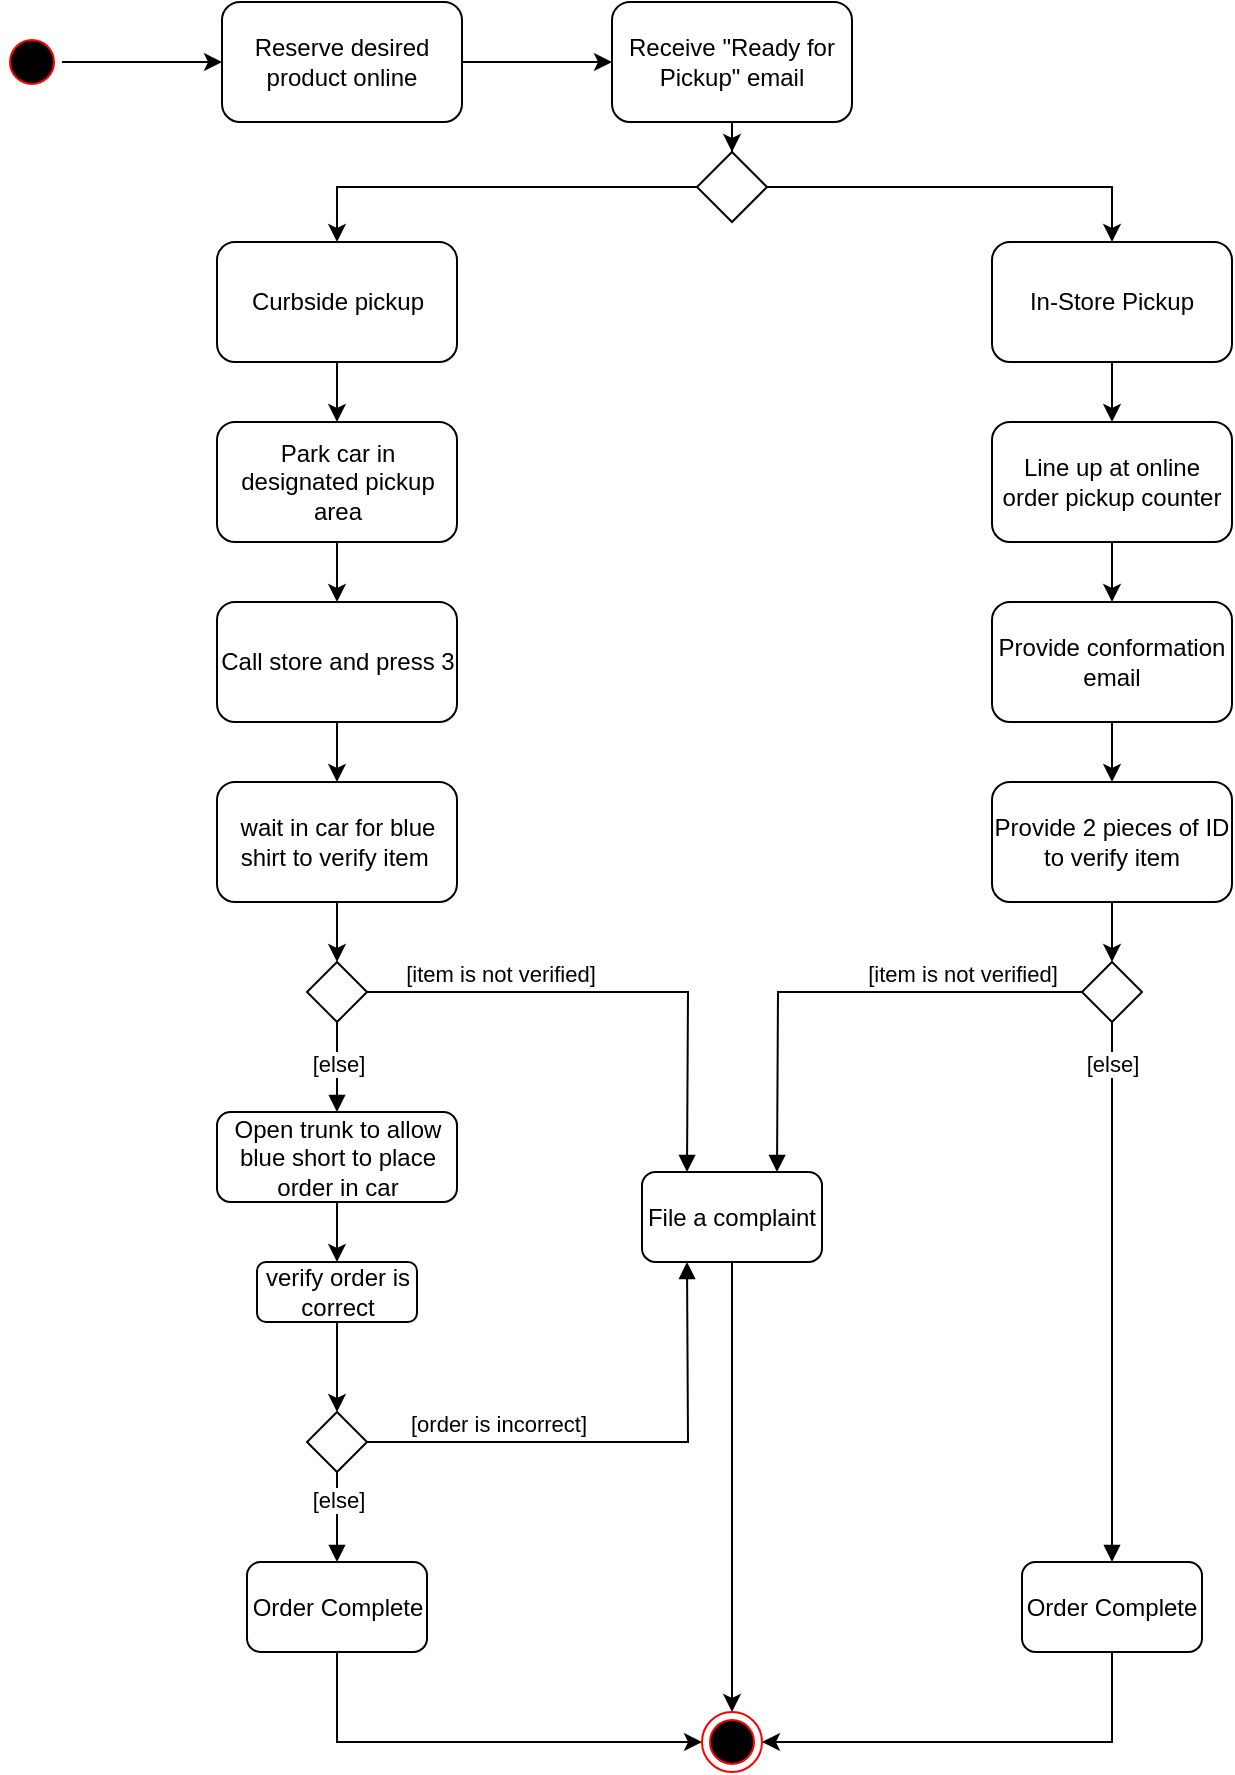 <mxfile version="20.8.5" type="device"><diagram id="LCZdIxAU6pkfke95mXnJ" name="Page-1"><mxGraphModel dx="1167" dy="610" grid="1" gridSize="15" guides="1" tooltips="1" connect="1" arrows="1" fold="1" page="1" pageScale="1" pageWidth="850" pageHeight="1100" math="0" shadow="0"><root><mxCell id="0"/><mxCell id="1" parent="0"/><mxCell id="8Xml3t4cnJZwPvenYYMP-23" style="edgeStyle=orthogonalEdgeStyle;rounded=0;orthogonalLoop=1;jettySize=auto;html=1;exitX=1;exitY=0.5;exitDx=0;exitDy=0;entryX=0;entryY=0.5;entryDx=0;entryDy=0;" edge="1" parent="1" source="8Xml3t4cnJZwPvenYYMP-1" target="8Xml3t4cnJZwPvenYYMP-9"><mxGeometry relative="1" as="geometry"/></mxCell><mxCell id="8Xml3t4cnJZwPvenYYMP-1" value="" style="ellipse;html=1;shape=startState;fillColor=#000000;strokeColor=#ff0000;" vertex="1" parent="1"><mxGeometry x="60" y="45" width="30" height="30" as="geometry"/></mxCell><mxCell id="8Xml3t4cnJZwPvenYYMP-24" style="edgeStyle=orthogonalEdgeStyle;rounded=0;orthogonalLoop=1;jettySize=auto;html=1;exitX=1;exitY=0.5;exitDx=0;exitDy=0;entryX=0;entryY=0.5;entryDx=0;entryDy=0;" edge="1" parent="1" source="8Xml3t4cnJZwPvenYYMP-9" target="8Xml3t4cnJZwPvenYYMP-12"><mxGeometry relative="1" as="geometry"/></mxCell><mxCell id="8Xml3t4cnJZwPvenYYMP-9" value="Reserve desired product online" style="rounded=1;whiteSpace=wrap;html=1;" vertex="1" parent="1"><mxGeometry x="170" y="30" width="120" height="60" as="geometry"/></mxCell><mxCell id="8Xml3t4cnJZwPvenYYMP-16" style="edgeStyle=orthogonalEdgeStyle;rounded=0;orthogonalLoop=1;jettySize=auto;html=1;entryX=0.5;entryY=0;entryDx=0;entryDy=0;" edge="1" parent="1" source="8Xml3t4cnJZwPvenYYMP-12" target="8Xml3t4cnJZwPvenYYMP-15"><mxGeometry relative="1" as="geometry"/></mxCell><mxCell id="8Xml3t4cnJZwPvenYYMP-12" value="Receive &quot;Ready for Pickup&quot; email" style="rounded=1;whiteSpace=wrap;html=1;" vertex="1" parent="1"><mxGeometry x="365" y="30" width="120" height="60" as="geometry"/></mxCell><mxCell id="8Xml3t4cnJZwPvenYYMP-21" style="edgeStyle=orthogonalEdgeStyle;rounded=0;orthogonalLoop=1;jettySize=auto;html=1;exitX=0;exitY=0.5;exitDx=0;exitDy=0;entryX=0.5;entryY=0;entryDx=0;entryDy=0;" edge="1" parent="1" source="8Xml3t4cnJZwPvenYYMP-15" target="8Xml3t4cnJZwPvenYYMP-18"><mxGeometry relative="1" as="geometry"/></mxCell><mxCell id="8Xml3t4cnJZwPvenYYMP-22" style="edgeStyle=orthogonalEdgeStyle;rounded=0;orthogonalLoop=1;jettySize=auto;html=1;exitX=1;exitY=0.5;exitDx=0;exitDy=0;entryX=0.5;entryY=0;entryDx=0;entryDy=0;" edge="1" parent="1" source="8Xml3t4cnJZwPvenYYMP-15" target="8Xml3t4cnJZwPvenYYMP-19"><mxGeometry relative="1" as="geometry"/></mxCell><mxCell id="8Xml3t4cnJZwPvenYYMP-15" value="" style="rhombus;whiteSpace=wrap;html=1;" vertex="1" parent="1"><mxGeometry x="407.5" y="105" width="35" height="35" as="geometry"/></mxCell><mxCell id="8Xml3t4cnJZwPvenYYMP-26" style="edgeStyle=orthogonalEdgeStyle;rounded=0;orthogonalLoop=1;jettySize=auto;html=1;exitX=0.5;exitY=1;exitDx=0;exitDy=0;entryX=0.5;entryY=0;entryDx=0;entryDy=0;" edge="1" parent="1" source="8Xml3t4cnJZwPvenYYMP-18" target="8Xml3t4cnJZwPvenYYMP-25"><mxGeometry relative="1" as="geometry"><mxPoint x="227.5" y="240" as="sourcePoint"/></mxGeometry></mxCell><mxCell id="8Xml3t4cnJZwPvenYYMP-18" value="Curbside pickup" style="rounded=1;whiteSpace=wrap;html=1;" vertex="1" parent="1"><mxGeometry x="167.5" y="150" width="120" height="60" as="geometry"/></mxCell><mxCell id="8Xml3t4cnJZwPvenYYMP-53" style="edgeStyle=orthogonalEdgeStyle;rounded=0;orthogonalLoop=1;jettySize=auto;html=1;exitX=0.5;exitY=1;exitDx=0;exitDy=0;entryX=0.5;entryY=0;entryDx=0;entryDy=0;" edge="1" parent="1" source="8Xml3t4cnJZwPvenYYMP-19" target="8Xml3t4cnJZwPvenYYMP-52"><mxGeometry relative="1" as="geometry"/></mxCell><mxCell id="8Xml3t4cnJZwPvenYYMP-19" value="In-Store Pickup" style="rounded=1;whiteSpace=wrap;html=1;" vertex="1" parent="1"><mxGeometry x="555" y="150" width="120" height="60" as="geometry"/></mxCell><mxCell id="8Xml3t4cnJZwPvenYYMP-29" style="edgeStyle=orthogonalEdgeStyle;rounded=0;orthogonalLoop=1;jettySize=auto;html=1;exitX=0.5;exitY=1;exitDx=0;exitDy=0;entryX=0.5;entryY=0;entryDx=0;entryDy=0;" edge="1" parent="1" source="8Xml3t4cnJZwPvenYYMP-25" target="8Xml3t4cnJZwPvenYYMP-28"><mxGeometry relative="1" as="geometry"/></mxCell><mxCell id="8Xml3t4cnJZwPvenYYMP-25" value="Park car in designated pickup area" style="rounded=1;whiteSpace=wrap;html=1;" vertex="1" parent="1"><mxGeometry x="167.5" y="240" width="120" height="60" as="geometry"/></mxCell><mxCell id="8Xml3t4cnJZwPvenYYMP-32" style="edgeStyle=orthogonalEdgeStyle;rounded=0;orthogonalLoop=1;jettySize=auto;html=1;exitX=0.5;exitY=1;exitDx=0;exitDy=0;entryX=0.5;entryY=0;entryDx=0;entryDy=0;" edge="1" parent="1" source="8Xml3t4cnJZwPvenYYMP-27" target="8Xml3t4cnJZwPvenYYMP-31"><mxGeometry relative="1" as="geometry"/></mxCell><mxCell id="8Xml3t4cnJZwPvenYYMP-27" value="wait in car for blue shirt to verify item&amp;nbsp;" style="rounded=1;whiteSpace=wrap;html=1;" vertex="1" parent="1"><mxGeometry x="167.5" y="420" width="120" height="60" as="geometry"/></mxCell><mxCell id="8Xml3t4cnJZwPvenYYMP-30" style="edgeStyle=orthogonalEdgeStyle;rounded=0;orthogonalLoop=1;jettySize=auto;html=1;entryX=0.5;entryY=0;entryDx=0;entryDy=0;" edge="1" parent="1" source="8Xml3t4cnJZwPvenYYMP-28" target="8Xml3t4cnJZwPvenYYMP-27"><mxGeometry relative="1" as="geometry"/></mxCell><mxCell id="8Xml3t4cnJZwPvenYYMP-28" value="Call store and press 3" style="rounded=1;whiteSpace=wrap;html=1;" vertex="1" parent="1"><mxGeometry x="167.5" y="330" width="120" height="60" as="geometry"/></mxCell><mxCell id="8Xml3t4cnJZwPvenYYMP-31" value="" style="rhombus;whiteSpace=wrap;html=1;" vertex="1" parent="1"><mxGeometry x="212.5" y="510" width="30" height="30" as="geometry"/></mxCell><mxCell id="8Xml3t4cnJZwPvenYYMP-34" value="[item is not verified]" style="html=1;verticalAlign=bottom;endArrow=block;rounded=0;exitX=1;exitY=0.5;exitDx=0;exitDy=0;entryX=0.25;entryY=0;entryDx=0;entryDy=0;" edge="1" parent="1" source="8Xml3t4cnJZwPvenYYMP-31" target="8Xml3t4cnJZwPvenYYMP-35"><mxGeometry x="-0.469" width="80" relative="1" as="geometry"><mxPoint x="267.5" y="540" as="sourcePoint"/><mxPoint x="42.5" y="525" as="targetPoint"/><Array as="points"><mxPoint x="403" y="525"/></Array><mxPoint as="offset"/></mxGeometry></mxCell><mxCell id="8Xml3t4cnJZwPvenYYMP-71" style="edgeStyle=orthogonalEdgeStyle;rounded=0;orthogonalLoop=1;jettySize=auto;html=1;entryX=0.5;entryY=0;entryDx=0;entryDy=0;" edge="1" parent="1" source="8Xml3t4cnJZwPvenYYMP-35" target="8Xml3t4cnJZwPvenYYMP-70"><mxGeometry relative="1" as="geometry"><mxPoint x="425" y="810" as="targetPoint"/></mxGeometry></mxCell><mxCell id="8Xml3t4cnJZwPvenYYMP-35" value="File a complaint" style="rounded=1;whiteSpace=wrap;html=1;" vertex="1" parent="1"><mxGeometry x="380" y="615" width="90" height="45" as="geometry"/></mxCell><mxCell id="8Xml3t4cnJZwPvenYYMP-36" value="[else]" style="html=1;verticalAlign=bottom;endArrow=block;rounded=0;exitX=0.5;exitY=1;exitDx=0;exitDy=0;entryX=0.5;entryY=0;entryDx=0;entryDy=0;" edge="1" parent="1" source="8Xml3t4cnJZwPvenYYMP-31" target="8Xml3t4cnJZwPvenYYMP-37"><mxGeometry x="0.333" width="80" relative="1" as="geometry"><mxPoint x="212.5" y="540" as="sourcePoint"/><mxPoint x="212.5" y="615" as="targetPoint"/><mxPoint as="offset"/></mxGeometry></mxCell><mxCell id="8Xml3t4cnJZwPvenYYMP-39" style="edgeStyle=orthogonalEdgeStyle;rounded=0;orthogonalLoop=1;jettySize=auto;html=1;exitX=0.5;exitY=1;exitDx=0;exitDy=0;entryX=0.5;entryY=0;entryDx=0;entryDy=0;" edge="1" parent="1" source="8Xml3t4cnJZwPvenYYMP-37" target="8Xml3t4cnJZwPvenYYMP-38"><mxGeometry relative="1" as="geometry"/></mxCell><mxCell id="8Xml3t4cnJZwPvenYYMP-37" value="Open trunk to allow blue short to place order in car" style="rounded=1;whiteSpace=wrap;html=1;" vertex="1" parent="1"><mxGeometry x="167.5" y="585" width="120" height="45" as="geometry"/></mxCell><mxCell id="8Xml3t4cnJZwPvenYYMP-43" style="edgeStyle=orthogonalEdgeStyle;rounded=0;orthogonalLoop=1;jettySize=auto;html=1;exitX=0.5;exitY=1;exitDx=0;exitDy=0;entryX=0.5;entryY=0;entryDx=0;entryDy=0;" edge="1" parent="1" source="8Xml3t4cnJZwPvenYYMP-38" target="8Xml3t4cnJZwPvenYYMP-42"><mxGeometry relative="1" as="geometry"/></mxCell><mxCell id="8Xml3t4cnJZwPvenYYMP-38" value="verify order is correct" style="rounded=1;whiteSpace=wrap;html=1;" vertex="1" parent="1"><mxGeometry x="187.5" y="660" width="80" height="30" as="geometry"/></mxCell><mxCell id="8Xml3t4cnJZwPvenYYMP-48" style="edgeStyle=orthogonalEdgeStyle;rounded=0;orthogonalLoop=1;jettySize=auto;html=1;entryX=0;entryY=0.5;entryDx=0;entryDy=0;" edge="1" parent="1" source="8Xml3t4cnJZwPvenYYMP-40" target="8Xml3t4cnJZwPvenYYMP-70"><mxGeometry relative="1" as="geometry"><mxPoint x="227.5" y="885" as="targetPoint"/><Array as="points"><mxPoint x="228" y="900"/></Array></mxGeometry></mxCell><mxCell id="8Xml3t4cnJZwPvenYYMP-40" value="Order Complete" style="rounded=1;whiteSpace=wrap;html=1;" vertex="1" parent="1"><mxGeometry x="182.5" y="810" width="90" height="45" as="geometry"/></mxCell><mxCell id="8Xml3t4cnJZwPvenYYMP-42" value="" style="rhombus;whiteSpace=wrap;html=1;" vertex="1" parent="1"><mxGeometry x="212.5" y="735" width="30" height="30" as="geometry"/></mxCell><mxCell id="8Xml3t4cnJZwPvenYYMP-44" value="[order is incorrect]" style="html=1;verticalAlign=bottom;endArrow=block;rounded=0;entryX=0.25;entryY=1;entryDx=0;entryDy=0;exitX=1;exitY=0.5;exitDx=0;exitDy=0;" edge="1" parent="1" source="8Xml3t4cnJZwPvenYYMP-42" target="8Xml3t4cnJZwPvenYYMP-35"><mxGeometry x="-0.476" width="80" relative="1" as="geometry"><mxPoint x="312.5" y="780" as="sourcePoint"/><mxPoint x="42.5" y="555" as="targetPoint"/><Array as="points"><mxPoint x="403" y="750"/></Array><mxPoint as="offset"/></mxGeometry></mxCell><mxCell id="8Xml3t4cnJZwPvenYYMP-45" value="[else]" style="html=1;verticalAlign=bottom;endArrow=block;rounded=0;exitX=0.5;exitY=1;exitDx=0;exitDy=0;entryX=0.5;entryY=0;entryDx=0;entryDy=0;" edge="1" parent="1" source="8Xml3t4cnJZwPvenYYMP-42" target="8Xml3t4cnJZwPvenYYMP-40"><mxGeometry width="80" relative="1" as="geometry"><mxPoint x="212.5" y="765" as="sourcePoint"/><mxPoint x="57.5" y="675" as="targetPoint"/><Array as="points"/></mxGeometry></mxCell><mxCell id="8Xml3t4cnJZwPvenYYMP-56" style="edgeStyle=orthogonalEdgeStyle;rounded=0;orthogonalLoop=1;jettySize=auto;html=1;exitX=0.5;exitY=1;exitDx=0;exitDy=0;entryX=0.5;entryY=0;entryDx=0;entryDy=0;" edge="1" parent="1" source="8Xml3t4cnJZwPvenYYMP-52" target="8Xml3t4cnJZwPvenYYMP-55"><mxGeometry relative="1" as="geometry"/></mxCell><mxCell id="8Xml3t4cnJZwPvenYYMP-52" value="Line up at online order pickup counter" style="rounded=1;whiteSpace=wrap;html=1;" vertex="1" parent="1"><mxGeometry x="555" y="240" width="120" height="60" as="geometry"/></mxCell><mxCell id="8Xml3t4cnJZwPvenYYMP-58" value="" style="edgeStyle=orthogonalEdgeStyle;rounded=0;orthogonalLoop=1;jettySize=auto;html=1;" edge="1" parent="1" source="8Xml3t4cnJZwPvenYYMP-55" target="8Xml3t4cnJZwPvenYYMP-57"><mxGeometry relative="1" as="geometry"/></mxCell><mxCell id="8Xml3t4cnJZwPvenYYMP-55" value="Provide conformation email" style="rounded=1;whiteSpace=wrap;html=1;" vertex="1" parent="1"><mxGeometry x="555" y="330" width="120" height="60" as="geometry"/></mxCell><mxCell id="8Xml3t4cnJZwPvenYYMP-62" style="edgeStyle=orthogonalEdgeStyle;rounded=0;orthogonalLoop=1;jettySize=auto;html=1;entryX=0.5;entryY=0;entryDx=0;entryDy=0;" edge="1" parent="1" source="8Xml3t4cnJZwPvenYYMP-57" target="8Xml3t4cnJZwPvenYYMP-61"><mxGeometry relative="1" as="geometry"/></mxCell><mxCell id="8Xml3t4cnJZwPvenYYMP-57" value="Provide 2 pieces of ID to verify item" style="whiteSpace=wrap;html=1;rounded=1;" vertex="1" parent="1"><mxGeometry x="555" y="420" width="120" height="60" as="geometry"/></mxCell><mxCell id="8Xml3t4cnJZwPvenYYMP-61" value="" style="rhombus;whiteSpace=wrap;html=1;" vertex="1" parent="1"><mxGeometry x="600" y="510" width="30" height="30" as="geometry"/></mxCell><mxCell id="8Xml3t4cnJZwPvenYYMP-63" value="[item is not verified]" style="html=1;verticalAlign=bottom;endArrow=block;rounded=0;exitX=0;exitY=0.5;exitDx=0;exitDy=0;entryX=0.75;entryY=0;entryDx=0;entryDy=0;" edge="1" parent="1" source="8Xml3t4cnJZwPvenYYMP-61" target="8Xml3t4cnJZwPvenYYMP-35"><mxGeometry x="-0.5" width="80" relative="1" as="geometry"><mxPoint x="450" y="495" as="sourcePoint"/><mxPoint x="450" y="525" as="targetPoint"/><Array as="points"><mxPoint x="448" y="525"/></Array><mxPoint as="offset"/></mxGeometry></mxCell><mxCell id="8Xml3t4cnJZwPvenYYMP-66" value="Order Complete" style="rounded=1;whiteSpace=wrap;html=1;" vertex="1" parent="1"><mxGeometry x="570" y="810" width="90" height="45" as="geometry"/></mxCell><mxCell id="8Xml3t4cnJZwPvenYYMP-67" style="edgeStyle=orthogonalEdgeStyle;rounded=0;orthogonalLoop=1;jettySize=auto;html=1;entryX=1;entryY=0.5;entryDx=0;entryDy=0;exitX=0.5;exitY=1;exitDx=0;exitDy=0;" edge="1" parent="1" target="8Xml3t4cnJZwPvenYYMP-70" source="8Xml3t4cnJZwPvenYYMP-66"><mxGeometry relative="1" as="geometry"><mxPoint x="615.056" y="870" as="sourcePoint"/><mxPoint x="615" y="885" as="targetPoint"/></mxGeometry></mxCell><mxCell id="8Xml3t4cnJZwPvenYYMP-70" value="" style="ellipse;html=1;shape=endState;fillColor=#000000;strokeColor=#ff0000;" vertex="1" parent="1"><mxGeometry x="410" y="885" width="30" height="30" as="geometry"/></mxCell><mxCell id="8Xml3t4cnJZwPvenYYMP-73" value="[else]" style="html=1;verticalAlign=bottom;endArrow=block;rounded=0;exitX=0.5;exitY=1;exitDx=0;exitDy=0;entryX=0.5;entryY=0;entryDx=0;entryDy=0;" edge="1" parent="1" source="8Xml3t4cnJZwPvenYYMP-61" target="8Xml3t4cnJZwPvenYYMP-66"><mxGeometry x="-0.778" width="80" relative="1" as="geometry"><mxPoint x="450" y="690" as="sourcePoint"/><mxPoint x="530" y="690" as="targetPoint"/><mxPoint as="offset"/></mxGeometry></mxCell></root></mxGraphModel></diagram></mxfile>